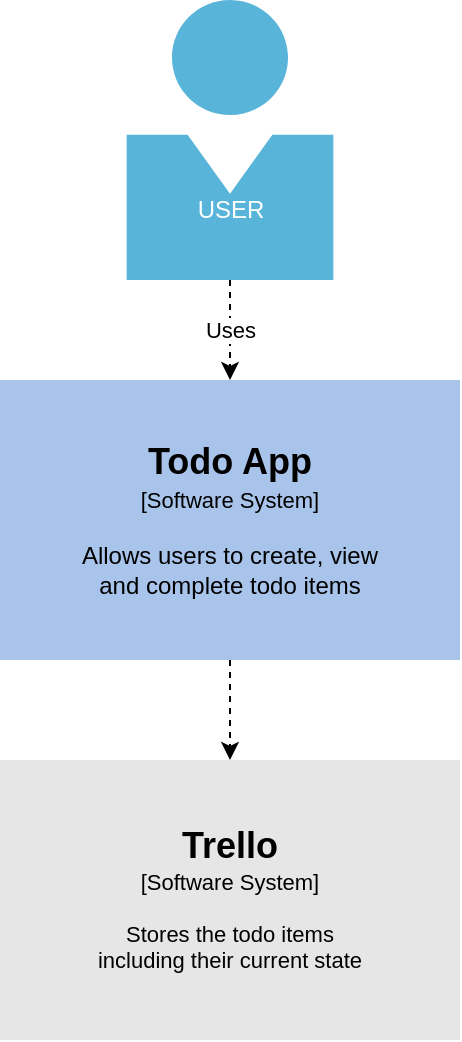 <mxfile version="17.4.2" type="device" pages="3"><diagram id="Wq_On8bRCk-2bnMLrKnH" name="Context Diagram"><mxGraphModel dx="2808" dy="1072" grid="1" gridSize="10" guides="1" tooltips="1" connect="1" arrows="1" fold="1" page="1" pageScale="1" pageWidth="827" pageHeight="1169" math="0" shadow="0"><root><mxCell id="0"/><mxCell id="1" parent="0"/><mxCell id="hbTt8n5sBAdo2uF7sMbg-1" value="Uses" style="edgeStyle=orthogonalEdgeStyle;orthogonalLoop=1;jettySize=auto;html=1;entryX=0.5;entryY=0;entryDx=0;entryDy=0;rounded=0;dashed=1;" parent="1" source="hbTt8n5sBAdo2uF7sMbg-2" target="hbTt8n5sBAdo2uF7sMbg-4" edge="1"><mxGeometry relative="1" as="geometry"><Array as="points"><mxPoint x="-412.8" y="350"/></Array></mxGeometry></mxCell><mxCell id="hbTt8n5sBAdo2uF7sMbg-2" value="USER" style="sketch=0;aspect=fixed;html=1;points=[];align=center;image;fontSize=12;image=img/lib/mscae/Person.svg;labelPosition=center;verticalLabelPosition=middle;verticalAlign=middle;imageBackground=none;labelBackgroundColor=none;spacingTop=70;fontColor=#FFFFFF;" parent="1" vertex="1"><mxGeometry x="-464.8" y="160" width="103.6" height="140" as="geometry"/></mxCell><mxCell id="hbTt8n5sBAdo2uF7sMbg-3" style="edgeStyle=orthogonalEdgeStyle;rounded=0;orthogonalLoop=1;jettySize=auto;html=1;dashed=1;fontSize=11;fontColor=#000000;" parent="1" source="hbTt8n5sBAdo2uF7sMbg-4" target="hbTt8n5sBAdo2uF7sMbg-5" edge="1"><mxGeometry relative="1" as="geometry"/></mxCell><mxCell id="hbTt8n5sBAdo2uF7sMbg-4" value="&lt;font style=&quot;font-size: 18px&quot;&gt;&lt;b&gt;Todo App&lt;br&gt;&lt;/b&gt;&lt;/font&gt;&lt;font style=&quot;font-size: 11px&quot;&gt;[Software System]&lt;/font&gt;&lt;br&gt;&lt;br&gt;Allows users to create, view &lt;br&gt;and complete todo items" style="rounded=0;whiteSpace=wrap;html=1;labelBackgroundColor=none;fontColor=#000000;fillColor=#A9C4EB;strokeColor=none;" parent="1" vertex="1"><mxGeometry x="-528" y="350" width="230" height="140" as="geometry"/></mxCell><mxCell id="hbTt8n5sBAdo2uF7sMbg-5" value="&lt;font style=&quot;font-size: 18px&quot;&gt;&lt;b&gt;Trello&lt;br&gt;&lt;/b&gt;&lt;/font&gt;[Software System]&lt;br&gt;&lt;br&gt;Stores the todo items &lt;br&gt;including their current state" style="rounded=0;whiteSpace=wrap;html=1;labelBackgroundColor=none;fontColor=#000000;fillColor=#E6E6E6;strokeColor=none;fontSize=11;" parent="1" vertex="1"><mxGeometry x="-528" y="540" width="230" height="140" as="geometry"/></mxCell></root></mxGraphModel></diagram><diagram id="AIci0nEbNh1fRMKpln70" name="Container Diagram"><mxGraphModel dx="1981" dy="1072" grid="1" gridSize="10" guides="1" tooltips="1" connect="1" arrows="1" fold="1" page="1" pageScale="1" pageWidth="827" pageHeight="1169" math="0" shadow="0"><root><mxCell id="0"/><mxCell id="1" parent="0"/><mxCell id="58So-MptwFNwJkXwL2lc-12" value="" style="rounded=0;whiteSpace=wrap;html=1;labelBackgroundColor=none;fontSize=11;fontColor=#000000;fillColor=none;opacity=30;dashed=1;" parent="1" vertex="1"><mxGeometry x="224" y="280" width="380" height="470" as="geometry"/></mxCell><mxCell id="58So-MptwFNwJkXwL2lc-10" value="" style="rounded=0;whiteSpace=wrap;html=1;labelBackgroundColor=#A9C4EB;fontSize=11;fontColor=#000000;fillColor=#D4E1F5;opacity=30;" parent="1" vertex="1"><mxGeometry x="254" y="310" width="310" height="410" as="geometry"/></mxCell><mxCell id="58So-MptwFNwJkXwL2lc-1" value="Visits application url" style="edgeStyle=orthogonalEdgeStyle;rounded=0;orthogonalLoop=1;jettySize=auto;html=1;dashed=1;fontSize=11;fontColor=#000000;" parent="1" source="58So-MptwFNwJkXwL2lc-2" target="58So-MptwFNwJkXwL2lc-6" edge="1"><mxGeometry x="-0.429" relative="1" as="geometry"><mxPoint as="offset"/></mxGeometry></mxCell><mxCell id="58So-MptwFNwJkXwL2lc-2" value="USER" style="sketch=0;aspect=fixed;html=1;points=[];align=center;image;fontSize=12;image=img/lib/mscae/Person.svg;labelPosition=center;verticalLabelPosition=middle;verticalAlign=middle;imageBackground=none;labelBackgroundColor=none;spacingTop=70;fontColor=#FFFFFF;" parent="1" vertex="1"><mxGeometry x="356" y="90" width="103.6" height="140" as="geometry"/></mxCell><mxCell id="58So-MptwFNwJkXwL2lc-3" value="&lt;font style=&quot;font-size: 18px&quot;&gt;&lt;b&gt;Trello&lt;br&gt;&lt;/b&gt;&lt;/font&gt;[Software System]&lt;br&gt;&lt;br&gt;Stores all the todo items&lt;br&gt;including their state" style="rounded=0;whiteSpace=wrap;html=1;labelBackgroundColor=none;fontColor=#000000;fillColor=#E6E6E6;strokeColor=none;fontSize=11;" parent="1" vertex="1"><mxGeometry x="293.0" y="809" width="230" height="140" as="geometry"/></mxCell><mxCell id="58So-MptwFNwJkXwL2lc-4" style="edgeStyle=orthogonalEdgeStyle;rounded=0;orthogonalLoop=1;jettySize=auto;html=1;dashed=1;fontSize=11;fontColor=#000000;" parent="1" source="58So-MptwFNwJkXwL2lc-6" target="58So-MptwFNwJkXwL2lc-9" edge="1"><mxGeometry relative="1" as="geometry"/></mxCell><mxCell id="58So-MptwFNwJkXwL2lc-5" value="Forwards request urls into Flask routes" style="edgeLabel;html=1;align=center;verticalAlign=middle;resizable=0;points=[];fontSize=11;fontColor=#000000;" parent="58So-MptwFNwJkXwL2lc-4" vertex="1" connectable="0"><mxGeometry x="-0.102" relative="1" as="geometry"><mxPoint as="offset"/></mxGeometry></mxCell><mxCell id="58So-MptwFNwJkXwL2lc-6" value="&lt;font style=&quot;font-size: 18px&quot;&gt;&lt;b&gt;Web Server&lt;br&gt;&lt;/b&gt;&lt;/font&gt;[Container: Gunicorn]&lt;br&gt;&lt;br&gt;Provides a WSGI http server" style="rounded=0;whiteSpace=wrap;html=1;labelBackgroundColor=none;fontColor=#000000;fillColor=#A9C4EB;strokeColor=none;fontSize=11;" parent="1" vertex="1"><mxGeometry x="292.8" y="340" width="230" height="140" as="geometry"/></mxCell><mxCell id="58So-MptwFNwJkXwL2lc-7" style="edgeStyle=orthogonalEdgeStyle;rounded=0;orthogonalLoop=1;jettySize=auto;html=1;dashed=1;fontSize=11;fontColor=#000000;" parent="1" source="58So-MptwFNwJkXwL2lc-9" target="58So-MptwFNwJkXwL2lc-3" edge="1"><mxGeometry relative="1" as="geometry"/></mxCell><mxCell id="58So-MptwFNwJkXwL2lc-8" value="Makes API calls to" style="edgeLabel;html=1;align=center;verticalAlign=middle;resizable=0;points=[];fontSize=11;fontColor=#000000;" parent="58So-MptwFNwJkXwL2lc-7" vertex="1" connectable="0"><mxGeometry x="-0.293" relative="1" as="geometry"><mxPoint y="51" as="offset"/></mxGeometry></mxCell><mxCell id="58So-MptwFNwJkXwL2lc-9" value="&lt;font style=&quot;font-size: 18px&quot;&gt;&lt;b&gt;Server-Side Web Application&lt;br&gt;&lt;/b&gt;&lt;/font&gt;[Container: Python and Flask]&lt;br&gt;&lt;br&gt;Provides the functionality to add, complete and view todo items" style="rounded=0;whiteSpace=wrap;html=1;labelBackgroundColor=none;fontColor=#000000;fillColor=#A9C4EB;strokeColor=none;fontSize=11;" parent="1" vertex="1"><mxGeometry x="293" y="545" width="230" height="140" as="geometry"/></mxCell><mxCell id="58So-MptwFNwJkXwL2lc-11" value="Docker Container" style="rounded=0;whiteSpace=wrap;html=1;labelBackgroundColor=none;fontSize=11;fontColor=#000000;fillColor=none;strokeColor=none;" parent="1" vertex="1"><mxGeometry x="454" y="680" width="120" height="60" as="geometry"/></mxCell><mxCell id="58So-MptwFNwJkXwL2lc-13" value="&lt;b style=&quot;font-size: 9px&quot;&gt;Todo App&lt;br style=&quot;font-size: 9px&quot;&gt;&lt;/b&gt;&lt;font style=&quot;font-size: 8px&quot;&gt;[Software System]&lt;/font&gt;" style="rounded=0;whiteSpace=wrap;html=1;dashed=1;labelBackgroundColor=none;fontSize=9;fontColor=#000000;fillColor=none;opacity=30;strokeColor=none;align=left;spacingRight=10;" parent="1" vertex="1"><mxGeometry x="234" y="710" width="120" height="50" as="geometry"/></mxCell></root></mxGraphModel></diagram><diagram id="vITUUQFXhn8MWAcZd-hV" name="Component Diagram"><mxGraphModel dx="1981" dy="1072" grid="1" gridSize="10" guides="1" tooltips="1" connect="1" arrows="1" fold="1" page="1" pageScale="1" pageWidth="827" pageHeight="1169" math="0" shadow="0"><root><mxCell id="0"/><mxCell id="1" parent="0"/><mxCell id="NCMHbDAzZA0boZGXg24E-1" value="" style="rounded=0;whiteSpace=wrap;html=1;labelBackgroundColor=none;fontSize=11;fontColor=#000000;fillColor=none;opacity=30;dashed=1;" vertex="1" parent="1"><mxGeometry x="224" y="260" width="380" height="420" as="geometry"/></mxCell><mxCell id="8lt2rEd05zMcEdqQuHy6-2" value="" style="edgeStyle=orthogonalEdgeStyle;rounded=0;orthogonalLoop=1;jettySize=auto;html=1;" edge="1" parent="1" source="WfMuWrhEhCxRteyp_stV-3" target="8gIG4j9gDyBV8CXUbBPX-1"><mxGeometry relative="1" as="geometry"/></mxCell><mxCell id="ymayKQzqCF6n5Tl_NNtY-2" value="Uses" style="edgeLabel;html=1;align=center;verticalAlign=middle;resizable=0;points=[];" vertex="1" connectable="0" parent="8lt2rEd05zMcEdqQuHy6-2"><mxGeometry x="0.343" y="1" relative="1" as="geometry"><mxPoint x="-1" y="-17" as="offset"/></mxGeometry></mxCell><mxCell id="WfMuWrhEhCxRteyp_stV-3" value="&lt;font style=&quot;font-size: 18px&quot;&gt;&lt;b&gt;Flask App Route&lt;br&gt;&lt;/b&gt;&lt;/font&gt;[Component: Flask App]&lt;br&gt;&lt;br&gt;Allows users to perform CRUD actions on todo items, returning the current state of the todo items in html" style="rounded=0;whiteSpace=wrap;html=1;labelBackgroundColor=none;fontColor=#000000;fillColor=#A9C4EB;strokeColor=none;fontSize=11;" parent="1" vertex="1"><mxGeometry x="299" y="300" width="230" height="140" as="geometry"/></mxCell><mxCell id="x7lHTouotk3RtP89ijZ--2" style="edgeStyle=orthogonalEdgeStyle;rounded=0;orthogonalLoop=1;jettySize=auto;html=1;dashed=1;" parent="1" source="x7lHTouotk3RtP89ijZ--1" target="WfMuWrhEhCxRteyp_stV-3" edge="1"><mxGeometry relative="1" as="geometry"/></mxCell><mxCell id="x7lHTouotk3RtP89ijZ--1" value="&lt;font style=&quot;font-size: 18px&quot;&gt;&lt;b&gt;Web Server&lt;br&gt;&lt;/b&gt;&lt;/font&gt;[Container: Gunicorn]&lt;br&gt;&lt;br&gt;Provides a WSGI http server" style="rounded=0;whiteSpace=wrap;html=1;labelBackgroundColor=none;fontColor=#000000;fillColor=#A9C4EB;strokeColor=none;fontSize=11;" parent="1" vertex="1"><mxGeometry x="299" y="90" width="230" height="140" as="geometry"/></mxCell><mxCell id="8lt2rEd05zMcEdqQuHy6-3" value="" style="edgeStyle=orthogonalEdgeStyle;rounded=0;orthogonalLoop=1;jettySize=auto;html=1;dashed=1;" edge="1" parent="1" source="8gIG4j9gDyBV8CXUbBPX-1" target="8lt2rEd05zMcEdqQuHy6-1"><mxGeometry relative="1" as="geometry"/></mxCell><mxCell id="8gIG4j9gDyBV8CXUbBPX-1" value="&lt;font style=&quot;font-size: 18px&quot;&gt;&lt;b&gt;Trello Service&lt;br&gt;&lt;/b&gt;&lt;/font&gt;[Component: Python Module]&lt;br&gt;&lt;br&gt;Manages the CRUD calls to the Trello API" style="rounded=0;whiteSpace=wrap;html=1;labelBackgroundColor=none;fontColor=#000000;fillColor=#A9C4EB;strokeColor=none;fontSize=11;" vertex="1" parent="1"><mxGeometry x="299" y="510" width="230" height="140" as="geometry"/></mxCell><mxCell id="8lt2rEd05zMcEdqQuHy6-1" value="&lt;font style=&quot;font-size: 18px&quot;&gt;&lt;b&gt;Trello&lt;br&gt;&lt;/b&gt;&lt;/font&gt;[Software System]&lt;br&gt;&lt;br&gt;Stores all the todo items&lt;br&gt;including their state" style="rounded=0;whiteSpace=wrap;html=1;labelBackgroundColor=none;fontColor=#000000;fillColor=#E6E6E6;strokeColor=none;fontSize=11;" vertex="1" parent="1"><mxGeometry x="299.0" y="710" width="230" height="140" as="geometry"/></mxCell><mxCell id="D2ee_imqAkAWUB0ecVnc-1" value="&lt;div&gt;&lt;b&gt;Server-Side Web Application&lt;/b&gt;&lt;/div&gt;&lt;font style=&quot;font-size: 8px&quot;&gt;[Software System]&lt;/font&gt;" style="rounded=0;whiteSpace=wrap;html=1;dashed=1;labelBackgroundColor=none;fontSize=9;fontColor=#000000;fillColor=none;opacity=30;strokeColor=none;align=left;spacingRight=10;" vertex="1" parent="1"><mxGeometry x="230" y="640" width="150" height="50" as="geometry"/></mxCell><mxCell id="e3dpksIxukHOUn4zQNwq-1" value="Forwards request urls into Flask routes" style="edgeLabel;html=1;align=center;verticalAlign=middle;resizable=0;points=[];fontSize=11;fontColor=#000000;" vertex="1" connectable="0" parent="1"><mxGeometry x="420.0" y="270" as="geometry"><mxPoint x="-10" y="-9" as="offset"/></mxGeometry></mxCell><mxCell id="ymayKQzqCF6n5Tl_NNtY-1" value="Makes API calls to" style="edgeLabel;html=1;align=center;verticalAlign=middle;resizable=0;points=[];fontSize=11;fontColor=#000000;" vertex="1" connectable="0" parent="1"><mxGeometry x="414" y="690" as="geometry"/></mxCell></root></mxGraphModel></diagram></mxfile>
